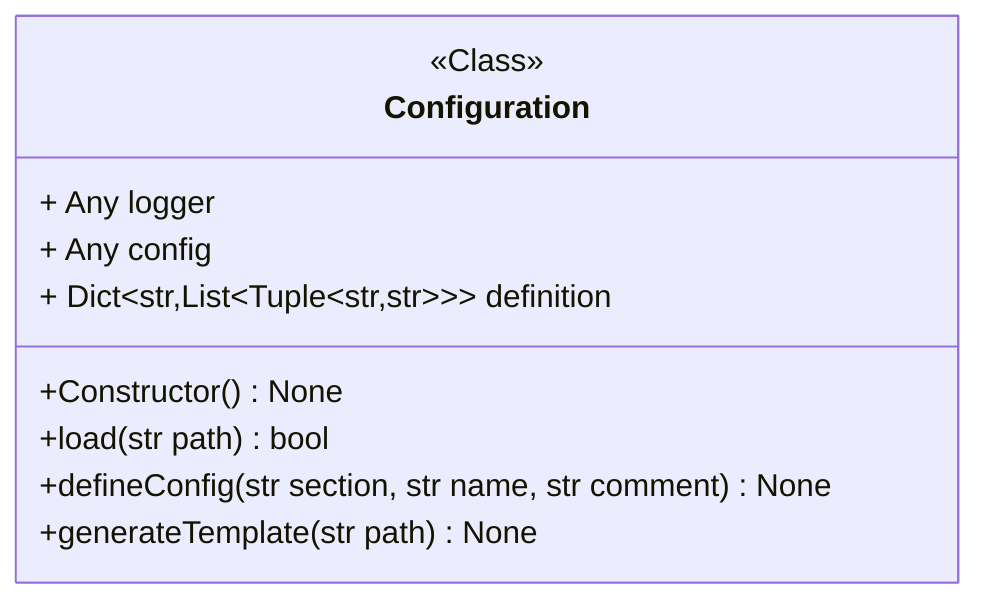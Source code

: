 classDiagram
class Configuration {
<<Class>>
+ Any logger
+ Any config
+ Dict&lt;str,List&lt;Tuple&lt;str,str&gt;&gt;&gt; definition
+Constructor() None
+load(str path) bool
+defineConfig(str section, str name, str comment) None
+generateTemplate(str path) None
}